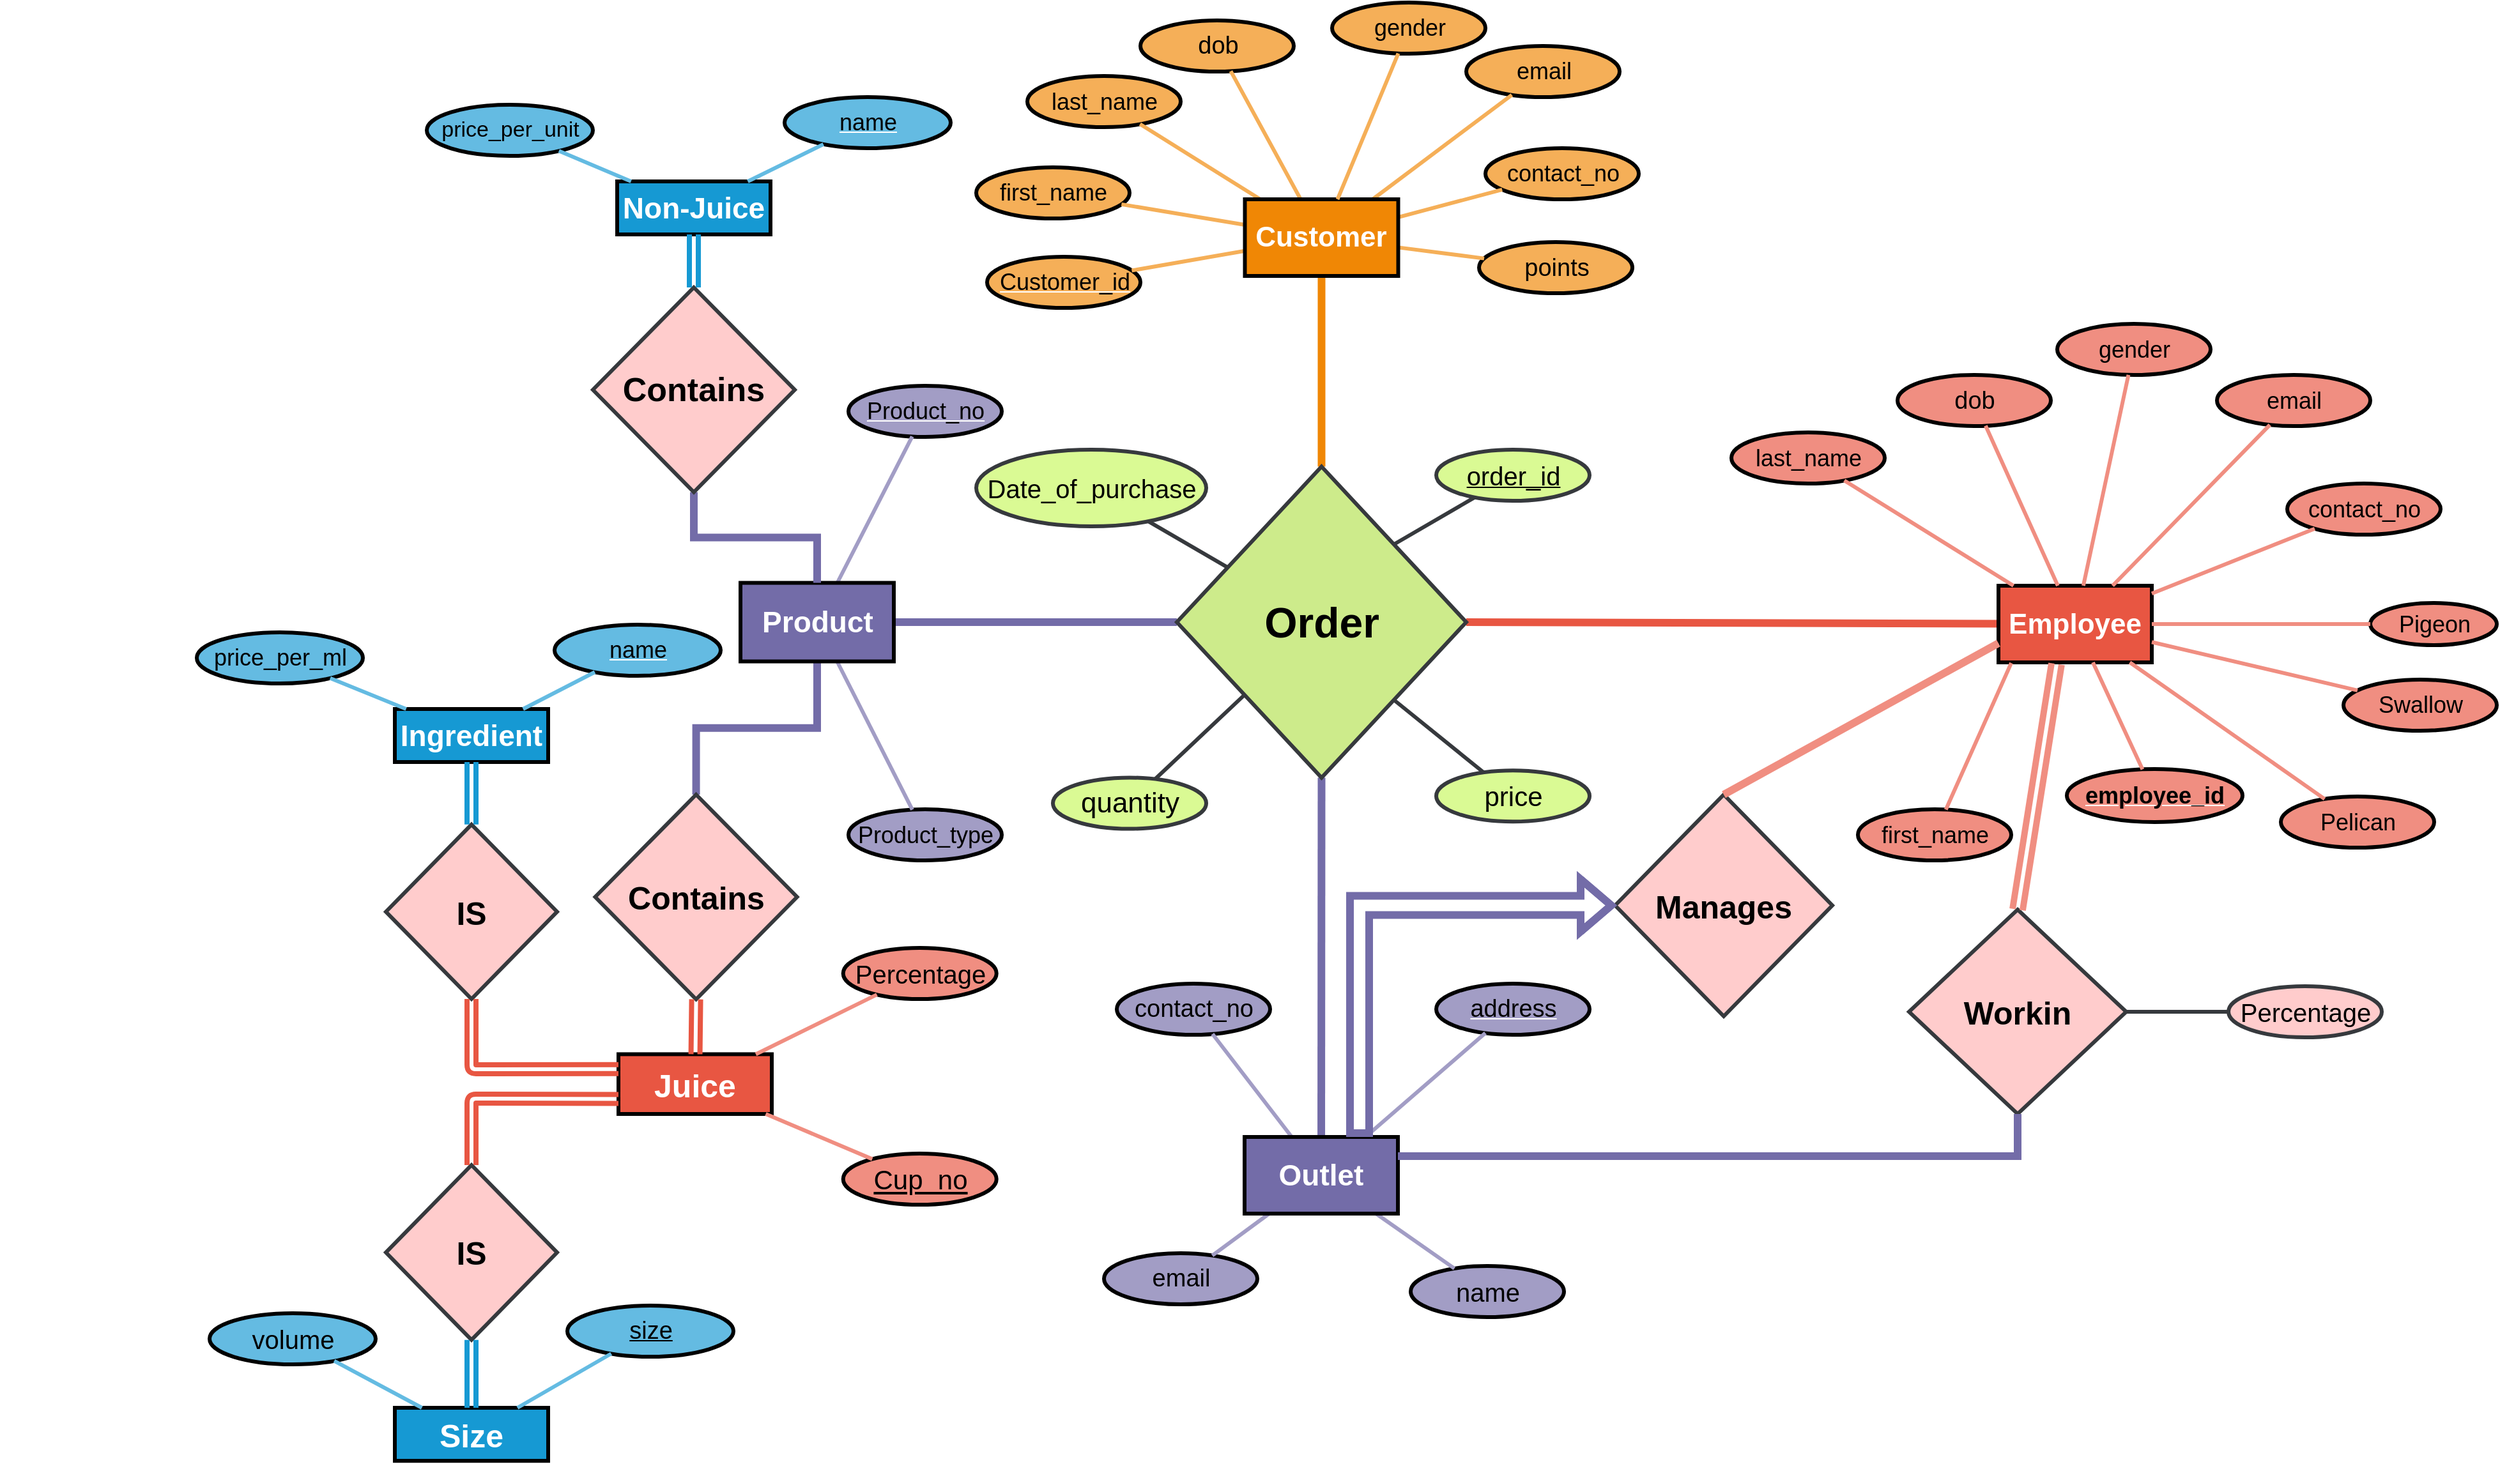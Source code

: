 <mxfile version="13.10.2" type="github">
  <diagram id="6a731a19-8d31-9384-78a2-239565b7b9f0" name="Page-1">
    <mxGraphModel dx="3125" dy="1370" grid="1" gridSize="10" guides="1" tooltips="1" connect="1" arrows="1" fold="1" page="1" pageScale="1" pageWidth="1169" pageHeight="827" background="#ffffff" math="0" shadow="0">
      <root>
        <mxCell id="0" />
        <mxCell id="1" parent="0" />
        <mxCell id="1360" style="endArrow=none;strokeWidth=6;strokeColor=#f08705;html=1;exitX=0.5;exitY=0;exitDx=0;exitDy=0;" parent="1" source="kfke6XZ2EHsCcAdk1a7N-1545" target="1351" edge="1">
          <mxGeometry relative="1" as="geometry">
            <mxPoint x="1119.428" y="661.509" as="sourcePoint" />
          </mxGeometry>
        </mxCell>
        <mxCell id="1361" style="endArrow=none;strokeWidth=6;strokeColor=#E85642;html=1;exitX=1;exitY=0.5;exitDx=0;exitDy=0;" parent="1" source="kfke6XZ2EHsCcAdk1a7N-1545" target="1352" edge="1">
          <mxGeometry relative="1" as="geometry">
            <mxPoint x="1215.894" y="757.975" as="sourcePoint" />
            <mxPoint x="1735" y="432" as="targetPoint" />
          </mxGeometry>
        </mxCell>
        <mxCell id="1363" style="endArrow=none;strokeWidth=6;strokeColor=#736CA8;html=1;exitX=0;exitY=0.5;exitDx=0;exitDy=0;" parent="1" source="kfke6XZ2EHsCcAdk1a7N-1545" target="1516" edge="1">
          <mxGeometry relative="1" as="geometry">
            <mxPoint x="915.334" y="823.747" as="sourcePoint" />
          </mxGeometry>
        </mxCell>
        <mxCell id="1364" style="endArrow=none;strokeWidth=6;strokeColor=#736ca8;html=1;exitX=0.5;exitY=1;exitDx=0;exitDy=0;" parent="1" source="kfke6XZ2EHsCcAdk1a7N-1545" target="1354" edge="1">
          <mxGeometry relative="1" as="geometry">
            <mxPoint x="1218.22" y="902.699" as="sourcePoint" />
          </mxGeometry>
        </mxCell>
        <mxCell id="1518" value="&lt;u&gt;&lt;font style=&quot;font-size: 18px&quot; color=&quot;#000000&quot;&gt;Product_no&lt;/font&gt;&lt;/u&gt;" style="ellipse;fillColor=#a29dc5;strokeWidth=3;shadow=0;html=1;fontColor=#FFFFFF;" parent="1" vertex="1">
          <mxGeometry x="800" y="640" width="120" height="40" as="geometry" />
        </mxCell>
        <mxCell id="1525" value="&lt;font style=&quot;font-size: 18px&quot; color=&quot;#000000&quot;&gt;Product_type&lt;/font&gt;" style="ellipse;fillColor=#a29dc5;strokeWidth=3;shadow=0;html=1;fontColor=#FFFFFF;" parent="1" vertex="1">
          <mxGeometry x="800" y="971.5" width="120" height="40" as="geometry" />
        </mxCell>
        <mxCell id="1530" value="" style="edgeStyle=none;endArrow=none;strokeWidth=3;strokeColor=#A29DC5;html=1;" parent="1" source="1516" target="1518" edge="1">
          <mxGeometry x="-1491" y="-302.5" width="100" height="100" as="geometry">
            <mxPoint x="-1491" y="-202.5" as="sourcePoint" />
            <mxPoint x="-1391" y="-302.5" as="targetPoint" />
          </mxGeometry>
        </mxCell>
        <mxCell id="1537" value="" style="edgeStyle=none;endArrow=none;strokeWidth=3;strokeColor=#A29DC5;html=1;" parent="1" source="1516" target="1525" edge="1">
          <mxGeometry x="-1491" y="-302.5" width="100" height="100" as="geometry">
            <mxPoint x="-1491" y="-202.5" as="sourcePoint" />
            <mxPoint x="-1391" y="-302.5" as="targetPoint" />
          </mxGeometry>
        </mxCell>
        <mxCell id="1542" style="edgeStyle=none;rounded=0;html=1;exitX=0.5;exitY=1;endArrow=none;endFill=0;jettySize=auto;orthogonalLoop=1;strokeColor=#736CA8;strokeWidth=2;fillColor=#64bbe2;fontSize=20;fontColor=#23445D;" parent="1" edge="1">
          <mxGeometry relative="1" as="geometry">
            <mxPoint x="137" y="771.5" as="sourcePoint" />
            <mxPoint x="137" y="771.5" as="targetPoint" />
          </mxGeometry>
        </mxCell>
        <mxCell id="kfke6XZ2EHsCcAdk1a7N-1545" value="&lt;font size=&quot;1&quot;&gt;&lt;b style=&quot;font-size: 33px&quot;&gt;Order&lt;/b&gt;&lt;/font&gt;" style="rhombus;whiteSpace=wrap;html=1;rounded=0;fillColor=#cdeb8b;strokeColor=#36393d;strokeWidth=3;" parent="1" vertex="1">
          <mxGeometry x="1057" y="703.25" width="226.5" height="243.5" as="geometry" />
        </mxCell>
        <mxCell id="kfke6XZ2EHsCcAdk1a7N-1552" value="" style="group" parent="1" vertex="1" connectable="0">
          <mxGeometry x="960" y="1098" width="470" height="284.5" as="geometry" />
        </mxCell>
        <mxCell id="1459" value="&lt;u&gt;&lt;font style=&quot;font-size: 19px&quot; color=&quot;#000000&quot;&gt;address&lt;/font&gt;&lt;/u&gt;" style="ellipse;fillColor=#a29dc5;strokeWidth=3;shadow=0;html=1;fontColor=#FFFFFF;" parent="kfke6XZ2EHsCcAdk1a7N-1552" vertex="1">
          <mxGeometry x="300" y="10" width="120" height="40" as="geometry" />
        </mxCell>
        <mxCell id="1462" value="&lt;font color=&quot;#000000&quot; style=&quot;font-size: 19px&quot;&gt;contact_no&lt;/font&gt;" style="ellipse;fillColor=#a29dc5;strokeWidth=3;shadow=0;html=1;fontColor=#FFFFFF;" parent="kfke6XZ2EHsCcAdk1a7N-1552" vertex="1">
          <mxGeometry x="50" y="10" width="120" height="40" as="geometry" />
        </mxCell>
        <mxCell id="1466" value="" style="edgeStyle=none;endArrow=none;strokeWidth=3;strokeColor=#A29DC5;html=1;" parent="kfke6XZ2EHsCcAdk1a7N-1552" source="1354" target="1462" edge="1">
          <mxGeometry x="-1300" y="-1190.5" width="100" height="100" as="geometry">
            <mxPoint x="-1300" y="-1090.5" as="sourcePoint" />
            <mxPoint x="-1200" y="-1190.5" as="targetPoint" />
          </mxGeometry>
        </mxCell>
        <mxCell id="1541" value="" style="edgeStyle=none;endArrow=none;strokeWidth=3;strokeColor=#A29DC5;html=1;" parent="kfke6XZ2EHsCcAdk1a7N-1552" source="1354" target="1459" edge="1">
          <mxGeometry x="-2725" y="-1495.5" width="100" height="100" as="geometry">
            <mxPoint x="-2725" y="-1395.5" as="sourcePoint" />
            <mxPoint x="-2625" y="-1495.5" as="targetPoint" />
          </mxGeometry>
        </mxCell>
        <mxCell id="1458" value="&lt;font style=&quot;font-size: 19px&quot; color=&quot;#000000&quot;&gt;email&lt;/font&gt;" style="ellipse;fillColor=#a29dc5;strokeWidth=3;shadow=0;html=1;fontColor=#FFFFFF;" parent="kfke6XZ2EHsCcAdk1a7N-1552" vertex="1">
          <mxGeometry x="40" y="221" width="120" height="40" as="geometry" />
        </mxCell>
        <mxCell id="1465" value="" style="edgeStyle=none;endArrow=none;strokeWidth=3;strokeColor=#A29DC5;html=1;" parent="kfke6XZ2EHsCcAdk1a7N-1552" source="1354" target="1458" edge="1">
          <mxGeometry x="-1300" y="-959.5" width="100" height="100" as="geometry">
            <mxPoint x="-1300" y="-859.5" as="sourcePoint" />
            <mxPoint x="-1200" y="-959.5" as="targetPoint" />
          </mxGeometry>
        </mxCell>
        <mxCell id="1460" value="&lt;font color=&quot;#000000&quot; style=&quot;font-size: 20px&quot;&gt;name&lt;/font&gt;" style="ellipse;fillColor=#a29dc5;strokeWidth=3;shadow=0;html=1;fontColor=#FFFFFF;" parent="kfke6XZ2EHsCcAdk1a7N-1552" vertex="1">
          <mxGeometry x="280" y="231" width="120" height="40" as="geometry" />
        </mxCell>
        <mxCell id="1463" value="" style="edgeStyle=none;endArrow=none;strokeWidth=3;strokeColor=#A29DC5;html=1;" parent="kfke6XZ2EHsCcAdk1a7N-1552" source="1354" target="1460" edge="1">
          <mxGeometry x="-1300" y="-959.5" width="100" height="100" as="geometry">
            <mxPoint x="-1300" y="-859.5" as="sourcePoint" />
            <mxPoint x="-1200" y="-959.5" as="targetPoint" />
          </mxGeometry>
        </mxCell>
        <mxCell id="1354" value="&lt;font style=&quot;font-size: 23px&quot;&gt;&lt;b&gt;Outlet&lt;/b&gt;&lt;/font&gt;" style="rectangle;whiteSpace=wrap;html=1;shadow=0;fontFamily=Helvetica;fontSize=20;fontColor=#FFFFFF;align=center;strokeWidth=3;fillColor=#736ca8;" parent="kfke6XZ2EHsCcAdk1a7N-1552" vertex="1">
          <mxGeometry x="150" y="130" width="120" height="60" as="geometry" />
        </mxCell>
        <mxCell id="kfke6XZ2EHsCcAdk1a7N-1556" value="" style="group" parent="1" vertex="1" connectable="0">
          <mxGeometry x="1471" y="591.5" width="619" height="420" as="geometry" />
        </mxCell>
        <mxCell id="kfke6XZ2EHsCcAdk1a7N-1597" value="" style="group" parent="kfke6XZ2EHsCcAdk1a7N-1556" vertex="1" connectable="0">
          <mxGeometry x="20" width="599" height="420" as="geometry" />
        </mxCell>
        <mxCell id="1352" value="&lt;font style=&quot;font-size: 22px&quot;&gt;&lt;b&gt;Employee&lt;/b&gt;&lt;/font&gt;" style="rectangle;whiteSpace=wrap;html=1;shadow=0;fontFamily=Helvetica;fontSize=20;fontColor=#FFFFFF;align=center;strokeWidth=3;fillColor=#E85642;" parent="kfke6XZ2EHsCcAdk1a7N-1597" vertex="1">
          <mxGeometry x="209" y="205" width="120" height="60" as="geometry" />
        </mxCell>
        <mxCell id="1415" value="&lt;font style=&quot;font-size: 18px&quot; color=&quot;#000000&quot;&gt;last_name&lt;/font&gt;" style="ellipse;fillColor=#f08e81;strokeWidth=3;shadow=0;html=1;fontColor=#FFFFFF;" parent="kfke6XZ2EHsCcAdk1a7N-1597" vertex="1">
          <mxGeometry y="85" width="120" height="40" as="geometry" />
        </mxCell>
        <mxCell id="1416" value="&lt;font style=&quot;font-size: 19px&quot; color=&quot;#000000&quot;&gt;dob&lt;/font&gt;" style="ellipse;fillColor=#f08e81;strokeWidth=3;shadow=0;html=1;fontColor=#FFFFFF;" parent="kfke6XZ2EHsCcAdk1a7N-1597" vertex="1">
          <mxGeometry x="130" y="40" width="120" height="40" as="geometry" />
        </mxCell>
        <mxCell id="1417" value="&lt;font style=&quot;font-size: 18px&quot; color=&quot;#000000&quot;&gt;gender&lt;/font&gt;" style="ellipse;fillColor=#f08e81;strokeWidth=3;shadow=0;html=1;fontColor=#FFFFFF;" parent="kfke6XZ2EHsCcAdk1a7N-1597" vertex="1">
          <mxGeometry x="255" width="120" height="40" as="geometry" />
        </mxCell>
        <mxCell id="1418" value="&lt;font style=&quot;font-size: 18px&quot; color=&quot;#000000&quot;&gt;email&lt;/font&gt;" style="ellipse;fillColor=#f08e81;strokeWidth=3;shadow=0;html=1;fontColor=#FFFFFF;" parent="kfke6XZ2EHsCcAdk1a7N-1597" vertex="1">
          <mxGeometry x="380" y="40" width="120" height="40" as="geometry" />
        </mxCell>
        <mxCell id="1419" value="&lt;font style=&quot;font-size: 18px&quot; color=&quot;#000000&quot;&gt;contact_no&lt;/font&gt;" style="ellipse;fillColor=#f08e81;strokeWidth=3;shadow=0;html=1;fontColor=#FFFFFF;" parent="kfke6XZ2EHsCcAdk1a7N-1597" vertex="1">
          <mxGeometry x="435" y="125" width="120" height="40" as="geometry" />
        </mxCell>
        <mxCell id="1421" value="&lt;font style=&quot;font-size: 18px&quot; color=&quot;#000000&quot;&gt;Pelican&lt;/font&gt;" style="ellipse;fillColor=#f08e81;strokeWidth=3;shadow=0;html=1;fontColor=#FFFFFF;" parent="kfke6XZ2EHsCcAdk1a7N-1597" vertex="1">
          <mxGeometry x="430" y="370" width="120" height="40" as="geometry" />
        </mxCell>
        <mxCell id="1426" value="" style="edgeStyle=none;endArrow=none;strokeWidth=3;strokeColor=#F08E81;html=1;" parent="kfke6XZ2EHsCcAdk1a7N-1597" source="1352" target="1415" edge="1">
          <mxGeometry x="-1480" y="-60" width="100" height="100" as="geometry">
            <mxPoint x="-1480" y="40" as="sourcePoint" />
            <mxPoint x="-1380" y="-60" as="targetPoint" />
          </mxGeometry>
        </mxCell>
        <mxCell id="1427" value="" style="edgeStyle=none;endArrow=none;strokeWidth=3;strokeColor=#F08E81;html=1;" parent="kfke6XZ2EHsCcAdk1a7N-1597" source="1352" target="1416" edge="1">
          <mxGeometry x="-1480" y="-60" width="100" height="100" as="geometry">
            <mxPoint x="-1480" y="40" as="sourcePoint" />
            <mxPoint x="-1380" y="-60" as="targetPoint" />
          </mxGeometry>
        </mxCell>
        <mxCell id="1428" value="" style="edgeStyle=none;endArrow=none;strokeWidth=3;strokeColor=#F08E81;html=1;" parent="kfke6XZ2EHsCcAdk1a7N-1597" source="1352" target="1417" edge="1">
          <mxGeometry x="-1480" y="-60" width="100" height="100" as="geometry">
            <mxPoint x="-1480" y="40" as="sourcePoint" />
            <mxPoint x="-1380" y="-60" as="targetPoint" />
          </mxGeometry>
        </mxCell>
        <mxCell id="1429" value="" style="edgeStyle=none;endArrow=none;strokeWidth=3;strokeColor=#F08E81;html=1;" parent="kfke6XZ2EHsCcAdk1a7N-1597" source="1352" target="1418" edge="1">
          <mxGeometry x="-1480" y="-60" width="100" height="100" as="geometry">
            <mxPoint x="-1480" y="40" as="sourcePoint" />
            <mxPoint x="-1380" y="-60" as="targetPoint" />
          </mxGeometry>
        </mxCell>
        <mxCell id="1430" value="" style="edgeStyle=none;endArrow=none;strokeWidth=3;strokeColor=#F08E81;html=1;" parent="kfke6XZ2EHsCcAdk1a7N-1597" source="1352" target="1419" edge="1">
          <mxGeometry x="-1480" y="-60" width="100" height="100" as="geometry">
            <mxPoint x="-1480" y="40" as="sourcePoint" />
            <mxPoint x="-1380" y="-60" as="targetPoint" />
          </mxGeometry>
        </mxCell>
        <mxCell id="1433" value="" style="edgeStyle=none;endArrow=none;strokeWidth=3;strokeColor=#F08E81;html=1;" parent="kfke6XZ2EHsCcAdk1a7N-1597" source="1352" target="1421" edge="1">
          <mxGeometry x="-1480" y="-60" width="100" height="100" as="geometry">
            <mxPoint x="-1480" y="40" as="sourcePoint" />
            <mxPoint x="-1380" y="-60" as="targetPoint" />
          </mxGeometry>
        </mxCell>
        <mxCell id="1413" value="&lt;u&gt;&lt;b&gt;&lt;font style=&quot;font-size: 18px&quot; color=&quot;#000000&quot;&gt;employee_id&lt;/font&gt;&lt;/b&gt;&lt;/u&gt;" style="ellipse;fillColor=#f08e81;strokeWidth=3;shadow=0;html=1;fontColor=#FFFFFF;" parent="kfke6XZ2EHsCcAdk1a7N-1597" vertex="1">
          <mxGeometry x="262.5" y="348.5" width="137.5" height="41.5" as="geometry" />
        </mxCell>
        <mxCell id="1424" value="" style="edgeStyle=none;endArrow=none;strokeWidth=3;strokeColor=#F08E81;html=1;" parent="kfke6XZ2EHsCcAdk1a7N-1597" source="1352" target="1413" edge="1">
          <mxGeometry x="-1480" y="-60" width="100" height="100" as="geometry">
            <mxPoint x="-1480" y="40" as="sourcePoint" />
            <mxPoint x="-1380" y="-60" as="targetPoint" />
          </mxGeometry>
        </mxCell>
        <mxCell id="1412" value="&lt;font style=&quot;font-size: 18px&quot; color=&quot;#000000&quot;&gt;Pigeon&lt;/font&gt;" style="ellipse;fillColor=#f08e81;strokeWidth=3;shadow=0;html=1;fontColor=#FFFFFF;" parent="kfke6XZ2EHsCcAdk1a7N-1597" vertex="1">
          <mxGeometry x="500" y="218.5" width="99" height="33" as="geometry" />
        </mxCell>
        <mxCell id="1431" value="" style="edgeStyle=none;endArrow=none;strokeWidth=3;strokeColor=#F08E81;html=1;" parent="kfke6XZ2EHsCcAdk1a7N-1597" source="1352" target="1412" edge="1">
          <mxGeometry x="-1230" y="-61.5" width="100" height="100" as="geometry">
            <mxPoint x="-1230" y="38.5" as="sourcePoint" />
            <mxPoint x="-1130" y="-61.5" as="targetPoint" />
          </mxGeometry>
        </mxCell>
        <mxCell id="1414" value="&lt;font style=&quot;font-size: 18px&quot; color=&quot;#000000&quot;&gt;first_name&lt;/font&gt;" style="ellipse;fillColor=#f08e81;strokeWidth=3;shadow=0;html=1;fontColor=#FFFFFF;" parent="kfke6XZ2EHsCcAdk1a7N-1597" vertex="1">
          <mxGeometry x="99" y="380" width="120" height="40" as="geometry" />
        </mxCell>
        <mxCell id="1514" style="edgeStyle=orthogonalEdgeStyle;rounded=0;html=1;exitX=0.75;exitY=0;entryX=0.75;entryY=0;startArrow=none;startFill=0;endArrow=block;endFill=1;jettySize=auto;orthogonalLoop=1;strokeColor=#12aab5;strokeWidth=6;fontSize=20;fontColor=#2F5B7C;" parent="kfke6XZ2EHsCcAdk1a7N-1597" source="1414" target="1414" edge="1">
          <mxGeometry relative="1" as="geometry" />
        </mxCell>
        <mxCell id="1425" value="" style="edgeStyle=none;endArrow=none;strokeWidth=3;strokeColor=#F08E81;html=1;" parent="kfke6XZ2EHsCcAdk1a7N-1597" target="1414" edge="1">
          <mxGeometry x="-1391" y="-60" width="100" height="100" as="geometry">
            <mxPoint x="219" y="265.5" as="sourcePoint" />
            <mxPoint x="-1291" y="-60" as="targetPoint" />
          </mxGeometry>
        </mxCell>
        <mxCell id="1422" value="&lt;font style=&quot;font-size: 18px&quot; color=&quot;#000000&quot;&gt;Swallow&lt;/font&gt;" style="ellipse;fillColor=#f08e81;strokeWidth=3;shadow=0;html=1;fontColor=#FFFFFF;" parent="kfke6XZ2EHsCcAdk1a7N-1597" vertex="1">
          <mxGeometry x="479" y="278.5" width="120" height="40" as="geometry" />
        </mxCell>
        <mxCell id="1432" value="" style="edgeStyle=none;endArrow=none;strokeWidth=3;strokeColor=#F08E81;html=1;" parent="kfke6XZ2EHsCcAdk1a7N-1597" source="1352" target="1422" edge="1">
          <mxGeometry x="-1141" y="-61.5" width="100" height="100" as="geometry">
            <mxPoint x="-1141" y="38.5" as="sourcePoint" />
            <mxPoint x="-1041" y="-61.5" as="targetPoint" />
          </mxGeometry>
        </mxCell>
        <mxCell id="kfke6XZ2EHsCcAdk1a7N-1561" value="&lt;font style=&quot;font-size: 21px&quot;&gt;price&lt;/font&gt;" style="ellipse;strokeColor=#36393d;strokeWidth=3;shadow=0;html=1;fillColor=#DAFA94;" parent="1" vertex="1">
          <mxGeometry x="1260" y="941.11" width="120" height="40" as="geometry" />
        </mxCell>
        <mxCell id="kfke6XZ2EHsCcAdk1a7N-1562" value="" style="edgeStyle=none;endArrow=none;strokeWidth=3;strokeColor=#36393d;html=1;exitX=1;exitY=1;exitDx=0;exitDy=0;fillColor=#cdeb8b;" parent="1" source="kfke6XZ2EHsCcAdk1a7N-1545" target="kfke6XZ2EHsCcAdk1a7N-1561" edge="1">
          <mxGeometry x="18.5" y="526.5" width="100" height="100" as="geometry">
            <mxPoint x="1220" y="760" as="sourcePoint" />
            <mxPoint x="118.5" y="526.5" as="targetPoint" />
          </mxGeometry>
        </mxCell>
        <mxCell id="kfke6XZ2EHsCcAdk1a7N-1563" value="&lt;u&gt;&lt;font style=&quot;font-size: 20px&quot;&gt;order_id&lt;/font&gt;&lt;/u&gt;" style="ellipse;strokeColor=#36393d;strokeWidth=3;shadow=0;html=1;fillColor=#DAFA94;" parent="1" vertex="1">
          <mxGeometry x="1260" y="690" width="120" height="40" as="geometry" />
        </mxCell>
        <mxCell id="kfke6XZ2EHsCcAdk1a7N-1564" value="" style="edgeStyle=none;endArrow=none;strokeWidth=3;strokeColor=#36393d;html=1;exitX=1;exitY=0;exitDx=0;exitDy=0;fillColor=#cdeb8b;" parent="1" source="kfke6XZ2EHsCcAdk1a7N-1545" target="kfke6XZ2EHsCcAdk1a7N-1563" edge="1">
          <mxGeometry x="-26.37" y="483.87" width="100" height="100" as="geometry">
            <mxPoint x="1180.005" y="721.495" as="sourcePoint" />
            <mxPoint x="73.63" y="483.87" as="targetPoint" />
          </mxGeometry>
        </mxCell>
        <mxCell id="kfke6XZ2EHsCcAdk1a7N-1566" value="&lt;font style=&quot;font-size: 20px&quot;&gt;Date_of_purchase&lt;/font&gt;" style="ellipse;strokeColor=#36393d;strokeWidth=3;shadow=0;html=1;fillColor=#DAFA94;" parent="1" vertex="1">
          <mxGeometry x="900" y="690" width="180" height="60" as="geometry" />
        </mxCell>
        <mxCell id="kfke6XZ2EHsCcAdk1a7N-1567" value="" style="edgeStyle=none;endArrow=none;strokeWidth=3;strokeColor=#36393d;html=1;fillColor=#cdeb8b;" parent="1" source="kfke6XZ2EHsCcAdk1a7N-1545" target="kfke6XZ2EHsCcAdk1a7N-1566" edge="1">
          <mxGeometry x="-286.37" y="395.19" width="100" height="100" as="geometry">
            <mxPoint x="920.005" y="632.815" as="sourcePoint" />
            <mxPoint x="-186.37" y="395.19" as="targetPoint" />
          </mxGeometry>
        </mxCell>
        <mxCell id="kfke6XZ2EHsCcAdk1a7N-1568" value="&lt;font style=&quot;font-size: 22px&quot;&gt;quantity&lt;/font&gt;" style="ellipse;strokeColor=#36393d;strokeWidth=3;shadow=0;html=1;fillColor=#DAFA94;" parent="1" vertex="1">
          <mxGeometry x="960.0" y="946.75" width="120" height="40" as="geometry" />
        </mxCell>
        <mxCell id="kfke6XZ2EHsCcAdk1a7N-1569" value="" style="edgeStyle=none;endArrow=none;strokeWidth=3;strokeColor=#36393d;html=1;fillColor=#cdeb8b;" parent="1" source="kfke6XZ2EHsCcAdk1a7N-1545" target="kfke6XZ2EHsCcAdk1a7N-1568" edge="1">
          <mxGeometry x="-297" y="836.3" width="100" height="100" as="geometry">
            <mxPoint x="1110.634" y="1185.997" as="sourcePoint" />
            <mxPoint x="-197" y="836.3" as="targetPoint" />
          </mxGeometry>
        </mxCell>
        <mxCell id="kfke6XZ2EHsCcAdk1a7N-1570" value="&lt;font style=&quot;font-size: 25px&quot;&gt;&lt;b&gt;Workin&lt;/b&gt;&lt;/font&gt;" style="rhombus;whiteSpace=wrap;html=1;rounded=0;fillColor=#ffcccc;strokeColor=#36393d;strokeWidth=3;" parent="1" vertex="1">
          <mxGeometry x="1630" y="1050" width="170" height="160" as="geometry" />
        </mxCell>
        <mxCell id="kfke6XZ2EHsCcAdk1a7N-1560" value="" style="edgeStyle=none;endArrow=none;strokeWidth=5;strokeColor=#F08E81;html=1;exitX=0.379;exitY=1.021;exitDx=0;exitDy=0;exitPerimeter=0;entryX=0.5;entryY=0;entryDx=0;entryDy=0;shape=link;" parent="1" source="1352" target="kfke6XZ2EHsCcAdk1a7N-1570" edge="1">
          <mxGeometry x="-1488.75" y="27" width="100" height="100" as="geometry">
            <mxPoint x="2085.002" y="942" as="sourcePoint" />
            <mxPoint x="2084" y="1070" as="targetPoint" />
          </mxGeometry>
        </mxCell>
        <mxCell id="kfke6XZ2EHsCcAdk1a7N-1571" value="&lt;span style=&quot;font-size: 20px&quot;&gt;Percentage&lt;/span&gt;" style="ellipse;strokeWidth=3;shadow=0;html=1;strokeColor=#36393d;fillColor=#ffcccc;" parent="1" vertex="1">
          <mxGeometry x="1880" y="1110" width="120" height="40" as="geometry" />
        </mxCell>
        <mxCell id="kfke6XZ2EHsCcAdk1a7N-1572" value="" style="edgeStyle=none;endArrow=none;strokeWidth=3;strokeColor=#36393d;html=1;fillColor=#ffff88;exitX=1;exitY=0.5;exitDx=0;exitDy=0;" parent="1" source="kfke6XZ2EHsCcAdk1a7N-1570" target="kfke6XZ2EHsCcAdk1a7N-1571" edge="1">
          <mxGeometry x="-1396.76" y="253" width="100" height="100" as="geometry">
            <mxPoint x="2190" y="1190" as="sourcePoint" />
            <mxPoint x="-1296.76" y="253" as="targetPoint" />
          </mxGeometry>
        </mxCell>
        <mxCell id="kfke6XZ2EHsCcAdk1a7N-1573" value="&lt;font style=&quot;font-size: 25px&quot;&gt;&lt;b&gt;Manages&lt;/b&gt;&lt;/font&gt;" style="rhombus;whiteSpace=wrap;html=1;rounded=0;strokeColor=#36393d;strokeWidth=3;fillColor=#ffcccc;" parent="1" vertex="1">
          <mxGeometry x="1400" y="960" width="170" height="173.5" as="geometry" />
        </mxCell>
        <mxCell id="kfke6XZ2EHsCcAdk1a7N-1574" value="" style="edgeStyle=none;endArrow=none;strokeWidth=6;strokeColor=#F08E81;html=1;exitX=0;exitY=0.75;exitDx=0;exitDy=0;entryX=0.5;entryY=0;entryDx=0;entryDy=0;" parent="1" source="1352" target="kfke6XZ2EHsCcAdk1a7N-1573" edge="1">
          <mxGeometry x="-1702" y="56.12" width="100" height="100" as="geometry">
            <mxPoint x="1871.23" y="885.38" as="sourcePoint" />
            <mxPoint x="1870" y="1094.62" as="targetPoint" />
          </mxGeometry>
        </mxCell>
        <mxCell id="kfke6XZ2EHsCcAdk1a7N-1577" style="edgeStyle=orthogonalEdgeStyle;rounded=0;orthogonalLoop=1;jettySize=auto;html=1;exitX=0.75;exitY=0;exitDx=0;exitDy=0;endArrow=block;endFill=0;strokeWidth=6;entryX=0;entryY=0.5;entryDx=0;entryDy=0;strokeColor=#736CA8;shape=flexArrow;" parent="1" source="1354" target="kfke6XZ2EHsCcAdk1a7N-1573" edge="1">
          <mxGeometry relative="1" as="geometry">
            <mxPoint x="1560" y="1090" as="targetPoint" />
          </mxGeometry>
        </mxCell>
        <mxCell id="kfke6XZ2EHsCcAdk1a7N-1584" style="edgeStyle=orthogonalEdgeStyle;rounded=0;orthogonalLoop=1;jettySize=auto;html=1;exitX=1;exitY=0.25;exitDx=0;exitDy=0;endArrow=none;endFill=0;strokeColor=#736CA8;strokeWidth=6;entryX=0.5;entryY=1;entryDx=0;entryDy=0;" parent="1" source="1354" target="kfke6XZ2EHsCcAdk1a7N-1570" edge="1">
          <mxGeometry relative="1" as="geometry">
            <mxPoint x="1970" y="1320" as="targetPoint" />
          </mxGeometry>
        </mxCell>
        <mxCell id="kfke6XZ2EHsCcAdk1a7N-1590" style="edgeStyle=orthogonalEdgeStyle;rounded=0;orthogonalLoop=1;jettySize=auto;html=1;exitX=0.5;exitY=1;exitDx=0;exitDy=0;entryX=0.5;entryY=0;entryDx=0;entryDy=0;endArrow=none;endFill=0;strokeColor=#736CA8;strokeWidth=6;" parent="1" source="1516" target="kfke6XZ2EHsCcAdk1a7N-1589" edge="1">
          <mxGeometry relative="1" as="geometry" />
        </mxCell>
        <mxCell id="1516" value="&lt;b&gt;&lt;font style=&quot;font-size: 23px&quot;&gt;Product&lt;/font&gt;&lt;/b&gt;" style="rectangle;whiteSpace=wrap;html=1;shadow=0;fontFamily=Helvetica;fontSize=20;fontColor=#FFFFFF;align=center;strokeWidth=3;fillColor=#736ca8;" parent="1" vertex="1">
          <mxGeometry x="715.5" y="794.25" width="120" height="61.5" as="geometry" />
        </mxCell>
        <mxCell id="kfke6XZ2EHsCcAdk1a7N-1586" style="edgeStyle=orthogonalEdgeStyle;rounded=0;orthogonalLoop=1;jettySize=auto;html=1;exitX=0.5;exitY=1;exitDx=0;exitDy=0;entryX=0.5;entryY=0;entryDx=0;entryDy=0;endArrow=none;endFill=0;strokeColor=#736CA8;strokeWidth=6;" parent="1" source="kfke6XZ2EHsCcAdk1a7N-1585" target="1516" edge="1">
          <mxGeometry relative="1" as="geometry" />
        </mxCell>
        <mxCell id="kfke6XZ2EHsCcAdk1a7N-1595" value="" style="group" parent="1" vertex="1" connectable="0">
          <mxGeometry x="910" y="340" width="518.5" height="239" as="geometry" />
        </mxCell>
        <mxCell id="1394" value="&lt;font color=&quot;#000000&quot; style=&quot;font-size: 18px&quot;&gt;gender&lt;/font&gt;" style="ellipse;fillColor=#f5af58;strokeWidth=3;shadow=0;html=1;fontColor=#FFFFFF;" parent="kfke6XZ2EHsCcAdk1a7N-1595" vertex="1">
          <mxGeometry x="268.5" width="120" height="40" as="geometry" />
        </mxCell>
        <mxCell id="kfke6XZ2EHsCcAdk1a7N-1593" value="" style="group" parent="kfke6XZ2EHsCcAdk1a7N-1595" vertex="1" connectable="0">
          <mxGeometry x="-10" y="14" width="518.5" height="225" as="geometry" />
        </mxCell>
        <mxCell id="1390" value="&lt;u&gt;&lt;font color=&quot;#000000&quot; style=&quot;font-size: 18px&quot;&gt;Customer_id&lt;/font&gt;&lt;/u&gt;" style="ellipse;fillColor=#f5af58;strokeWidth=3;shadow=0;html=1;fontColor=#FFFFFF;" parent="kfke6XZ2EHsCcAdk1a7N-1593" vertex="1">
          <mxGeometry x="8.5" y="185" width="120" height="40" as="geometry" />
        </mxCell>
        <mxCell id="1391" value="&lt;font color=&quot;#000000&quot; style=&quot;font-size: 18px&quot;&gt;first_name&lt;/font&gt;" style="ellipse;fillColor=#f5af58;strokeWidth=3;shadow=0;html=1;fontColor=#FFFFFF;" parent="kfke6XZ2EHsCcAdk1a7N-1593" vertex="1">
          <mxGeometry y="115" width="120" height="40" as="geometry" />
        </mxCell>
        <mxCell id="1392" value="&lt;font color=&quot;#000000&quot; style=&quot;font-size: 18px&quot;&gt;last_name&lt;/font&gt;" style="ellipse;fillColor=#f5af58;strokeWidth=3;shadow=0;html=1;fontColor=#FFFFFF;" parent="kfke6XZ2EHsCcAdk1a7N-1593" vertex="1">
          <mxGeometry x="40" y="43.5" width="120" height="40" as="geometry" />
        </mxCell>
        <mxCell id="1393" value="&lt;font color=&quot;#000000&quot; style=&quot;font-size: 19px&quot;&gt;dob&lt;/font&gt;" style="ellipse;fillColor=#f5af58;strokeWidth=3;shadow=0;html=1;fontColor=#FFFFFF;" parent="kfke6XZ2EHsCcAdk1a7N-1593" vertex="1">
          <mxGeometry x="128.5" width="120" height="40" as="geometry" />
        </mxCell>
        <mxCell id="kfke6XZ2EHsCcAdk1a7N-1547" style="edgeStyle=orthogonalEdgeStyle;rounded=0;orthogonalLoop=1;jettySize=auto;html=1;" parent="kfke6XZ2EHsCcAdk1a7N-1593" edge="1">
          <mxGeometry relative="1" as="geometry">
            <mxPoint x="443.333" y="53.5" as="targetPoint" />
            <mxPoint x="443" y="43.5" as="sourcePoint" />
          </mxGeometry>
        </mxCell>
        <mxCell id="1395" value="&lt;font color=&quot;#000000&quot; style=&quot;font-size: 18px&quot;&gt;email&lt;/font&gt;" style="ellipse;fillColor=#f5af58;strokeWidth=3;shadow=0;html=1;fontColor=#FFFFFF;" parent="kfke6XZ2EHsCcAdk1a7N-1593" vertex="1">
          <mxGeometry x="383.5" y="20" width="120" height="40" as="geometry" />
        </mxCell>
        <mxCell id="1396" value="&lt;font color=&quot;#000000&quot; style=&quot;font-size: 18px&quot;&gt;contact_no&lt;/font&gt;" style="ellipse;fillColor=#f5af58;strokeWidth=3;shadow=0;html=1;fontColor=#FFFFFF;" parent="kfke6XZ2EHsCcAdk1a7N-1593" vertex="1">
          <mxGeometry x="398.5" y="100" width="120" height="40" as="geometry" />
        </mxCell>
        <mxCell id="1397" value="&lt;font color=&quot;#000000&quot; style=&quot;font-size: 19px&quot;&gt;points&lt;/font&gt;" style="ellipse;fillColor=#f5af58;strokeWidth=3;shadow=0;html=1;fontColor=#FFFFFF;" parent="kfke6XZ2EHsCcAdk1a7N-1593" vertex="1">
          <mxGeometry x="393.5" y="173.5" width="120" height="40" as="geometry" />
        </mxCell>
        <mxCell id="1402" value="" style="edgeStyle=none;endArrow=none;strokeWidth=3;strokeColor=#F5AF58;html=1;" parent="kfke6XZ2EHsCcAdk1a7N-1593" source="1351" target="1390" edge="1">
          <mxGeometry x="-896.5" y="-105" width="100" height="100" as="geometry">
            <mxPoint x="-896.5" y="-5" as="sourcePoint" />
            <mxPoint x="-796.5" y="-105" as="targetPoint" />
          </mxGeometry>
        </mxCell>
        <mxCell id="1403" value="" style="edgeStyle=none;endArrow=none;strokeWidth=3;strokeColor=#F5AF58;html=1;" parent="kfke6XZ2EHsCcAdk1a7N-1593" source="1351" target="1391" edge="1">
          <mxGeometry x="-896.5" y="-105" width="100" height="100" as="geometry">
            <mxPoint x="-896.5" y="-5" as="sourcePoint" />
            <mxPoint x="-796.5" y="-105" as="targetPoint" />
          </mxGeometry>
        </mxCell>
        <mxCell id="1404" value="" style="edgeStyle=none;endArrow=none;strokeWidth=3;strokeColor=#F5AF58;html=1;" parent="kfke6XZ2EHsCcAdk1a7N-1593" source="1351" target="1392" edge="1">
          <mxGeometry x="-896.5" y="-105" width="100" height="100" as="geometry">
            <mxPoint x="-896.5" y="-5" as="sourcePoint" />
            <mxPoint x="-796.5" y="-105" as="targetPoint" />
          </mxGeometry>
        </mxCell>
        <mxCell id="1405" value="" style="edgeStyle=none;endArrow=none;strokeWidth=3;strokeColor=#F5AF58;html=1;" parent="kfke6XZ2EHsCcAdk1a7N-1593" source="1351" target="1393" edge="1">
          <mxGeometry x="-896.5" y="-105" width="100" height="100" as="geometry">
            <mxPoint x="-896.5" y="-5" as="sourcePoint" />
            <mxPoint x="-796.5" y="-105" as="targetPoint" />
          </mxGeometry>
        </mxCell>
        <mxCell id="1407" value="" style="edgeStyle=none;endArrow=none;strokeWidth=3;strokeColor=#F5AF58;html=1;" parent="kfke6XZ2EHsCcAdk1a7N-1593" source="1351" target="1395" edge="1">
          <mxGeometry x="-896.5" y="-105" width="100" height="100" as="geometry">
            <mxPoint x="-896.5" y="-5" as="sourcePoint" />
            <mxPoint x="-796.5" y="-105" as="targetPoint" />
          </mxGeometry>
        </mxCell>
        <mxCell id="1408" value="" style="edgeStyle=none;endArrow=none;strokeWidth=3;strokeColor=#F5AF58;html=1;" parent="kfke6XZ2EHsCcAdk1a7N-1593" source="1351" target="1396" edge="1">
          <mxGeometry x="-896.5" y="-105" width="100" height="100" as="geometry">
            <mxPoint x="-896.5" y="-5" as="sourcePoint" />
            <mxPoint x="-796.5" y="-105" as="targetPoint" />
          </mxGeometry>
        </mxCell>
        <mxCell id="1409" value="" style="edgeStyle=none;endArrow=none;strokeWidth=3;strokeColor=#F5AF58;html=1;" parent="kfke6XZ2EHsCcAdk1a7N-1593" source="1351" target="1397" edge="1">
          <mxGeometry x="-896.5" y="-105" width="100" height="100" as="geometry">
            <mxPoint x="-896.5" y="-5" as="sourcePoint" />
            <mxPoint x="-796.5" y="-105" as="targetPoint" />
          </mxGeometry>
        </mxCell>
        <mxCell id="1351" value="&lt;font style=&quot;font-size: 22px&quot;&gt;&lt;b&gt;Customer&lt;/b&gt;&lt;/font&gt;" style="rectangle;whiteSpace=wrap;html=1;shadow=0;fontFamily=Helvetica;fontSize=20;fontColor=#FFFFFF;align=center;strokeWidth=3;fillColor=#F08705;gradientColor=none;" parent="kfke6XZ2EHsCcAdk1a7N-1593" vertex="1">
          <mxGeometry x="210.25" y="140" width="120" height="60" as="geometry" />
        </mxCell>
        <mxCell id="1406" value="" style="edgeStyle=none;endArrow=none;strokeWidth=3;strokeColor=#F5AF58;html=1;" parent="kfke6XZ2EHsCcAdk1a7N-1595" source="1351" target="1394" edge="1">
          <mxGeometry x="-1798" y="-345" width="100" height="100" as="geometry">
            <mxPoint x="-1798" y="-245" as="sourcePoint" />
            <mxPoint x="-1698" y="-345" as="targetPoint" />
          </mxGeometry>
        </mxCell>
        <mxCell id="kfke6XZ2EHsCcAdk1a7N-1625" value="" style="group" parent="1" vertex="1" connectable="0">
          <mxGeometry x="410" y="910.001" width="645.862" height="535.719" as="geometry" />
        </mxCell>
        <mxCell id="kfke6XZ2EHsCcAdk1a7N-1588" value="" style="group;" parent="kfke6XZ2EHsCcAdk1a7N-1625" vertex="1" connectable="0">
          <mxGeometry width="645.862" height="535.719" as="geometry" />
        </mxCell>
        <mxCell id="1356" value="&lt;font style=&quot;font-size: 25px&quot;&gt;&lt;b&gt;Juice&lt;/b&gt;&lt;/font&gt;" style="rectangle;whiteSpace=wrap;html=1;shadow=0;fontFamily=Helvetica;fontSize=20;fontColor=#FFFFFF;align=center;strokeWidth=3;fillColor=#E85642;" parent="kfke6XZ2EHsCcAdk1a7N-1588" vertex="1">
          <mxGeometry x="210" y="253.22" width="120" height="46.78" as="geometry" />
        </mxCell>
        <mxCell id="1490" value="&lt;font color=&quot;#000000&quot; style=&quot;font-size: 20px&quot;&gt;Percentage&lt;/font&gt;" style="ellipse;fillColor=#f08e81;strokeWidth=3;shadow=0;html=1;fontColor=#FFFFFF;" parent="kfke6XZ2EHsCcAdk1a7N-1588" vertex="1">
          <mxGeometry x="385.86" y="169.999" width="120" height="40" as="geometry" />
        </mxCell>
        <mxCell id="1491" value="&lt;font color=&quot;#000000&quot; size=&quot;1&quot;&gt;&lt;u style=&quot;font-size: 21px&quot;&gt;Cup_no&lt;/u&gt;&lt;/font&gt;" style="ellipse;fillColor=#f08e81;strokeWidth=3;shadow=0;html=1;fontColor=#FFFFFF;" parent="kfke6XZ2EHsCcAdk1a7N-1588" vertex="1">
          <mxGeometry x="385.86" y="330.999" width="120" height="40" as="geometry" />
        </mxCell>
        <mxCell id="1503" value="" style="edgeStyle=none;endArrow=none;strokeWidth=3;strokeColor=#F08E81;html=1;" parent="kfke6XZ2EHsCcAdk1a7N-1588" source="1356" target="1490" edge="1">
          <mxGeometry x="-160" y="-866.781" width="100" height="100" as="geometry">
            <mxPoint x="-160" y="-766.781" as="sourcePoint" />
            <mxPoint x="-60" y="-866.781" as="targetPoint" />
          </mxGeometry>
        </mxCell>
        <mxCell id="1504" value="" style="edgeStyle=none;endArrow=none;strokeWidth=3;strokeColor=#F08E81;html=1;" parent="kfke6XZ2EHsCcAdk1a7N-1588" source="1356" target="1491" edge="1">
          <mxGeometry x="-160" y="-866.781" width="100" height="100" as="geometry">
            <mxPoint x="-160" y="-766.781" as="sourcePoint" />
            <mxPoint x="-60" y="-866.781" as="targetPoint" />
          </mxGeometry>
        </mxCell>
        <mxCell id="kfke6XZ2EHsCcAdk1a7N-1617" value="&lt;font style=&quot;font-size: 25px&quot;&gt;&lt;b&gt;IS&lt;/b&gt;&lt;/font&gt;" style="rhombus;whiteSpace=wrap;html=1;rounded=0;fillColor=#ffcccc;strokeColor=#36393d;strokeWidth=3;" parent="kfke6XZ2EHsCcAdk1a7N-1588" vertex="1">
          <mxGeometry x="28" y="73.39" width="134" height="136.61" as="geometry" />
        </mxCell>
        <mxCell id="kfke6XZ2EHsCcAdk1a7N-1618" value="&lt;font style=&quot;font-size: 25px&quot;&gt;&lt;b&gt;IS&lt;/b&gt;&lt;/font&gt;" style="rhombus;whiteSpace=wrap;html=1;rounded=0;fillColor=#ffcccc;strokeColor=#36393d;strokeWidth=3;" parent="kfke6XZ2EHsCcAdk1a7N-1588" vertex="1">
          <mxGeometry x="28" y="340" width="134" height="136.86" as="geometry" />
        </mxCell>
        <mxCell id="kfke6XZ2EHsCcAdk1a7N-1622" value="" style="edgeStyle=none;endArrow=none;strokeWidth=4;strokeColor=#E85642;html=1;shape=link;endSize=4;exitX=0.5;exitY=1;exitDx=0;exitDy=0;entryX=0;entryY=0.25;entryDx=0;entryDy=0;" parent="kfke6XZ2EHsCcAdk1a7N-1588" source="kfke6XZ2EHsCcAdk1a7N-1617" target="1356" edge="1">
          <mxGeometry x="-465.4" y="-341.781" width="100" height="100" as="geometry">
            <mxPoint x="35.86" y="219.999" as="sourcePoint" />
            <mxPoint x="24.86" y="259.999" as="targetPoint" />
            <Array as="points">
              <mxPoint x="95" y="264.999" />
            </Array>
          </mxGeometry>
        </mxCell>
        <mxCell id="kfke6XZ2EHsCcAdk1a7N-1624" value="" style="edgeStyle=none;endArrow=none;strokeWidth=4;strokeColor=#E85642;html=1;shape=link;endSize=4;exitX=0.5;exitY=0;exitDx=0;exitDy=0;entryX=0;entryY=0.75;entryDx=0;entryDy=0;" parent="kfke6XZ2EHsCcAdk1a7N-1588" source="kfke6XZ2EHsCcAdk1a7N-1618" target="1356" edge="1">
          <mxGeometry x="-769.54" y="-1241.783" width="100" height="100" as="geometry">
            <mxPoint x="34.86" y="219.999" as="sourcePoint" />
            <mxPoint x="220.0" y="274.915" as="targetPoint" />
            <Array as="points">
              <mxPoint x="95" y="287.999" />
            </Array>
          </mxGeometry>
        </mxCell>
        <mxCell id="kfke6XZ2EHsCcAdk1a7N-1629" value="&lt;b&gt;&lt;font style=&quot;font-size: 23px&quot;&gt;Ingredient&lt;/font&gt;&lt;/b&gt;" style="rectangle;whiteSpace=wrap;html=1;shadow=0;fontFamily=Helvetica;fontSize=20;fontColor=#FFFFFF;align=center;strokeWidth=3;fillColor=#1699D3;" parent="kfke6XZ2EHsCcAdk1a7N-1588" vertex="1">
          <mxGeometry x="35" y="-17.001" width="120" height="41.5" as="geometry" />
        </mxCell>
        <mxCell id="kfke6XZ2EHsCcAdk1a7N-1630" style="endArrow=none;strokeWidth=4;strokeColor=#1699D3;html=1;shape=link;endSize=2;exitX=0.5;exitY=0;exitDx=0;exitDy=0;" parent="kfke6XZ2EHsCcAdk1a7N-1588" source="kfke6XZ2EHsCcAdk1a7N-1617" target="kfke6XZ2EHsCcAdk1a7N-1629" edge="1">
          <mxGeometry relative="1" as="geometry">
            <mxPoint x="89" y="65.999" as="sourcePoint" />
            <Array as="points" />
          </mxGeometry>
        </mxCell>
        <mxCell id="kfke6XZ2EHsCcAdk1a7N-1631" value="&lt;u&gt;&lt;font color=&quot;#000000&quot; style=&quot;font-size: 18px&quot;&gt;name&lt;/font&gt;&lt;/u&gt;" style="ellipse;fillColor=#64BBE2;strokeWidth=3;shadow=0;html=1;fontColor=#FFFFFF;" parent="kfke6XZ2EHsCcAdk1a7N-1588" vertex="1">
          <mxGeometry x="160" y="-83.001" width="130" height="40" as="geometry" />
        </mxCell>
        <mxCell id="kfke6XZ2EHsCcAdk1a7N-1632" value="" style="edgeStyle=none;endArrow=none;strokeWidth=3;strokeColor=#64BBE2;html=1;" parent="kfke6XZ2EHsCcAdk1a7N-1588" source="kfke6XZ2EHsCcAdk1a7N-1629" target="kfke6XZ2EHsCcAdk1a7N-1631" edge="1">
          <mxGeometry x="-1316" y="-799.501" width="100" height="100" as="geometry">
            <mxPoint x="-1316" y="-699.501" as="sourcePoint" />
            <mxPoint x="-1216" y="-799.501" as="targetPoint" />
          </mxGeometry>
        </mxCell>
        <mxCell id="kfke6XZ2EHsCcAdk1a7N-1633" value="&lt;font color=&quot;#000000&quot; style=&quot;font-size: 18px&quot;&gt;price_per_ml&lt;/font&gt;" style="ellipse;fillColor=#64BBE2;strokeWidth=3;shadow=0;html=1;fontColor=#FFFFFF;" parent="kfke6XZ2EHsCcAdk1a7N-1588" vertex="1">
          <mxGeometry x="-120" y="-77.001" width="130" height="40" as="geometry" />
        </mxCell>
        <mxCell id="kfke6XZ2EHsCcAdk1a7N-1634" value="" style="edgeStyle=none;endArrow=none;strokeWidth=3;strokeColor=#64BBE2;html=1;" parent="kfke6XZ2EHsCcAdk1a7N-1588" source="kfke6XZ2EHsCcAdk1a7N-1629" target="kfke6XZ2EHsCcAdk1a7N-1633" edge="1">
          <mxGeometry x="-716" y="-419.501" width="100" height="100" as="geometry">
            <mxPoint x="-716" y="-319.501" as="sourcePoint" />
            <mxPoint x="-616" y="-419.501" as="targetPoint" />
          </mxGeometry>
        </mxCell>
        <mxCell id="kfke6XZ2EHsCcAdk1a7N-1589" value="&lt;font style=&quot;font-size: 25px&quot;&gt;&lt;b&gt;Contains&lt;/b&gt;&lt;/font&gt;" style="rhombus;whiteSpace=wrap;html=1;rounded=0;fillColor=#ffcccc;strokeColor=#36393d;strokeWidth=3;" parent="kfke6XZ2EHsCcAdk1a7N-1625" vertex="1">
          <mxGeometry x="191.79" y="49.999" width="158" height="160.25" as="geometry" />
        </mxCell>
        <mxCell id="1366" value="" style="edgeStyle=none;endArrow=none;strokeWidth=4;strokeColor=#E85642;html=1;exitX=0.5;exitY=1;exitDx=0;exitDy=0;shape=link;endSize=4;" parent="kfke6XZ2EHsCcAdk1a7N-1625" source="kfke6XZ2EHsCcAdk1a7N-1589" target="1356" edge="1">
          <mxGeometry x="94.5" y="568.22" width="100" height="100" as="geometry">
            <mxPoint x="907.862" y="1260.001" as="sourcePoint" />
            <mxPoint x="194.5" y="568.22" as="targetPoint" />
          </mxGeometry>
        </mxCell>
        <mxCell id="kfke6XZ2EHsCcAdk1a7N-1627" value="" style="group" parent="1" vertex="1" connectable="0">
          <mxGeometry x="600" y="380" width="329" height="343.25" as="geometry" />
        </mxCell>
        <mxCell id="kfke6XZ2EHsCcAdk1a7N-1585" value="&lt;font size=&quot;1&quot;&gt;&lt;b style=&quot;font-size: 26px&quot;&gt;Contains&lt;/b&gt;&lt;/font&gt;" style="rhombus;whiteSpace=wrap;html=1;rounded=0;fillColor=#ffcccc;strokeColor=#36393d;strokeWidth=3;" parent="kfke6XZ2EHsCcAdk1a7N-1627" vertex="1">
          <mxGeometry y="183" width="158" height="160.25" as="geometry" />
        </mxCell>
        <mxCell id="1350" value="&lt;b&gt;&lt;font style=&quot;font-size: 23px&quot;&gt;Non-Juice&lt;/font&gt;&lt;/b&gt;" style="rectangle;whiteSpace=wrap;html=1;shadow=0;fontFamily=Helvetica;fontSize=20;fontColor=#FFFFFF;align=center;strokeWidth=3;fillColor=#1699D3;" parent="kfke6XZ2EHsCcAdk1a7N-1627" vertex="1">
          <mxGeometry x="19" y="100" width="120" height="41.5" as="geometry" />
        </mxCell>
        <mxCell id="1359" style="endArrow=none;strokeWidth=4;strokeColor=#1699D3;html=1;exitX=0.5;exitY=0;exitDx=0;exitDy=0;shape=link;endSize=2;" parent="kfke6XZ2EHsCcAdk1a7N-1627" source="kfke6XZ2EHsCcAdk1a7N-1585" target="1350" edge="1">
          <mxGeometry relative="1" as="geometry">
            <mxPoint x="75.5" y="191" as="sourcePoint" />
            <Array as="points" />
          </mxGeometry>
        </mxCell>
        <mxCell id="1376" value="&lt;u&gt;&lt;font color=&quot;#000000&quot; style=&quot;font-size: 18px&quot;&gt;name&lt;/font&gt;&lt;/u&gt;" style="ellipse;fillColor=#64BBE2;strokeWidth=3;shadow=0;html=1;fontColor=#FFFFFF;" parent="kfke6XZ2EHsCcAdk1a7N-1627" vertex="1">
          <mxGeometry x="150" y="34" width="130" height="40" as="geometry" />
        </mxCell>
        <mxCell id="1377" value="" style="edgeStyle=none;endArrow=none;strokeWidth=3;strokeColor=#64BBE2;html=1;" parent="kfke6XZ2EHsCcAdk1a7N-1627" source="1350" target="1376" edge="1">
          <mxGeometry x="-726" y="-302.5" width="100" height="100" as="geometry">
            <mxPoint x="-726" y="-202.5" as="sourcePoint" />
            <mxPoint x="-626" y="-302.5" as="targetPoint" />
          </mxGeometry>
        </mxCell>
        <mxCell id="1375" value="&lt;font color=&quot;#000000&quot; style=&quot;font-size: 17px&quot;&gt;price_per_unit&lt;/font&gt;" style="ellipse;fillColor=#64BBE2;strokeWidth=3;shadow=0;html=1;fontColor=#FFFFFF;fontSize=16;" parent="1" vertex="1">
          <mxGeometry x="470" y="420" width="130" height="40" as="geometry" />
        </mxCell>
        <mxCell id="1387" value="" style="edgeStyle=none;endArrow=none;strokeWidth=3;strokeColor=#64BBE2;html=1;" parent="1" source="1350" target="1375" edge="1">
          <mxGeometry x="-126" y="77.5" width="100" height="100" as="geometry">
            <mxPoint x="-126" y="177.5" as="sourcePoint" />
            <mxPoint x="-26" y="77.5" as="targetPoint" />
          </mxGeometry>
        </mxCell>
        <mxCell id="kfke6XZ2EHsCcAdk1a7N-1635" value="&lt;font style=&quot;font-size: 25px&quot;&gt;&lt;b&gt;Size&lt;/b&gt;&lt;/font&gt;" style="rectangle;whiteSpace=wrap;html=1;shadow=0;fontFamily=Helvetica;fontSize=20;fontColor=#FFFFFF;align=center;strokeWidth=3;fillColor=#1699D3;" parent="1" vertex="1">
          <mxGeometry x="445" y="1440" width="120" height="41.5" as="geometry" />
        </mxCell>
        <mxCell id="kfke6XZ2EHsCcAdk1a7N-1636" style="endArrow=none;strokeWidth=4;strokeColor=#1699D3;html=1;exitX=0.5;exitY=1;exitDx=0;exitDy=0;shape=link;endSize=2;" parent="1" source="kfke6XZ2EHsCcAdk1a7N-1618" target="kfke6XZ2EHsCcAdk1a7N-1635" edge="1">
          <mxGeometry relative="1" as="geometry">
            <mxPoint x="509" y="1509" as="sourcePoint" />
            <Array as="points" />
          </mxGeometry>
        </mxCell>
        <mxCell id="kfke6XZ2EHsCcAdk1a7N-1637" value="&lt;font color=&quot;#000000&quot; size=&quot;1&quot;&gt;&lt;u style=&quot;font-size: 19px&quot;&gt;size&lt;/u&gt;&lt;/font&gt;" style="ellipse;fillColor=#64BBE2;strokeWidth=3;shadow=0;html=1;fontColor=#FFFFFF;" parent="1" vertex="1">
          <mxGeometry x="580" y="1360" width="130" height="40" as="geometry" />
        </mxCell>
        <mxCell id="kfke6XZ2EHsCcAdk1a7N-1638" value="" style="edgeStyle=none;endArrow=none;strokeWidth=3;strokeColor=#64BBE2;html=1;" parent="1" source="kfke6XZ2EHsCcAdk1a7N-1635" target="kfke6XZ2EHsCcAdk1a7N-1637" edge="1">
          <mxGeometry x="-896" y="643.5" width="100" height="100" as="geometry">
            <mxPoint x="-896" y="743.5" as="sourcePoint" />
            <mxPoint x="-796" y="643.5" as="targetPoint" />
          </mxGeometry>
        </mxCell>
        <mxCell id="kfke6XZ2EHsCcAdk1a7N-1639" value="&lt;font color=&quot;#000000&quot; style=&quot;font-size: 20px&quot;&gt;volume&lt;/font&gt;" style="ellipse;fillColor=#64BBE2;strokeWidth=3;shadow=0;html=1;fontColor=#FFFFFF;" parent="1" vertex="1">
          <mxGeometry x="300" y="1366" width="130" height="40" as="geometry" />
        </mxCell>
        <mxCell id="kfke6XZ2EHsCcAdk1a7N-1640" value="" style="edgeStyle=none;endArrow=none;strokeWidth=3;strokeColor=#64BBE2;html=1;" parent="1" source="kfke6XZ2EHsCcAdk1a7N-1635" target="kfke6XZ2EHsCcAdk1a7N-1639" edge="1">
          <mxGeometry x="-296" y="1023.5" width="100" height="100" as="geometry">
            <mxPoint x="-296" y="1123.5" as="sourcePoint" />
            <mxPoint x="-196" y="1023.5" as="targetPoint" />
          </mxGeometry>
        </mxCell>
      </root>
    </mxGraphModel>
  </diagram>
</mxfile>
